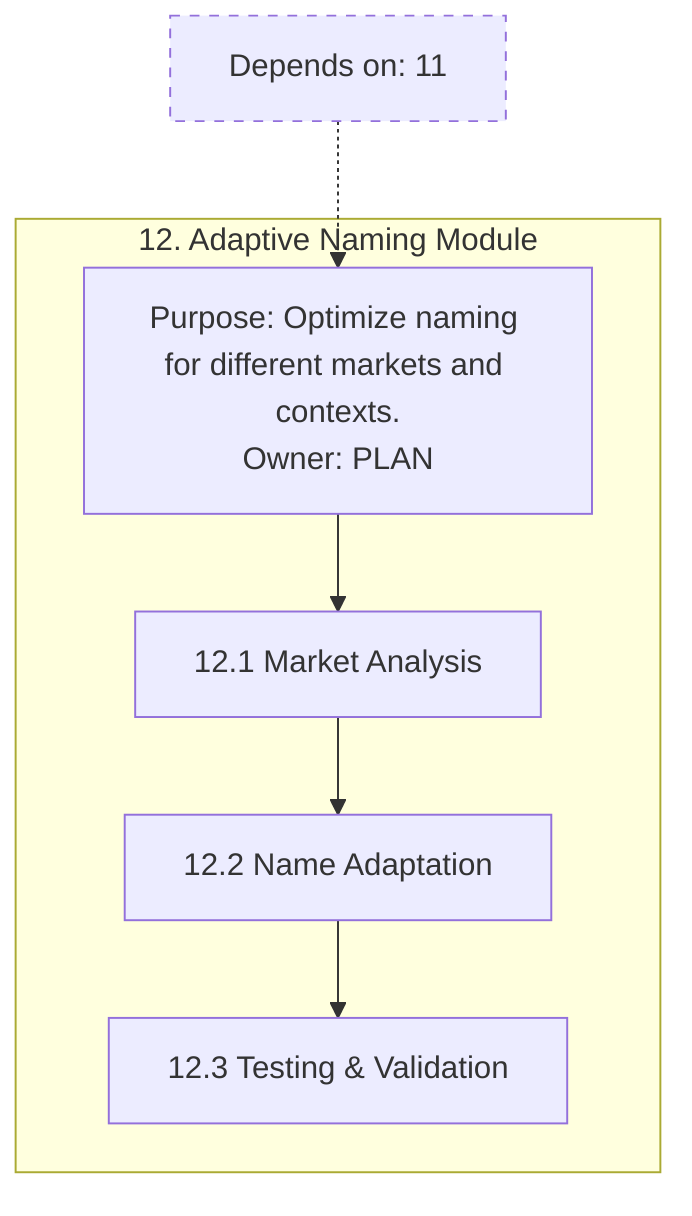 flowchart TB
%% Stage 12 Detail
subgraph S12["12. Adaptive Naming Module"]
  S12_root["Purpose: Optimize naming for different markets and contexts.
Owner: PLAN"]
  S12_A["12.1 Market Analysis"]
  S12_B["12.2 Name Adaptation"]
  S12_C["12.3 Testing & Validation"]
  S12_root --> S12_A --> S12_B --> S12_C
end
classDef dep stroke-dasharray: 5 5;
D12["Depends on: 11"]:::dep -.-> S12_root